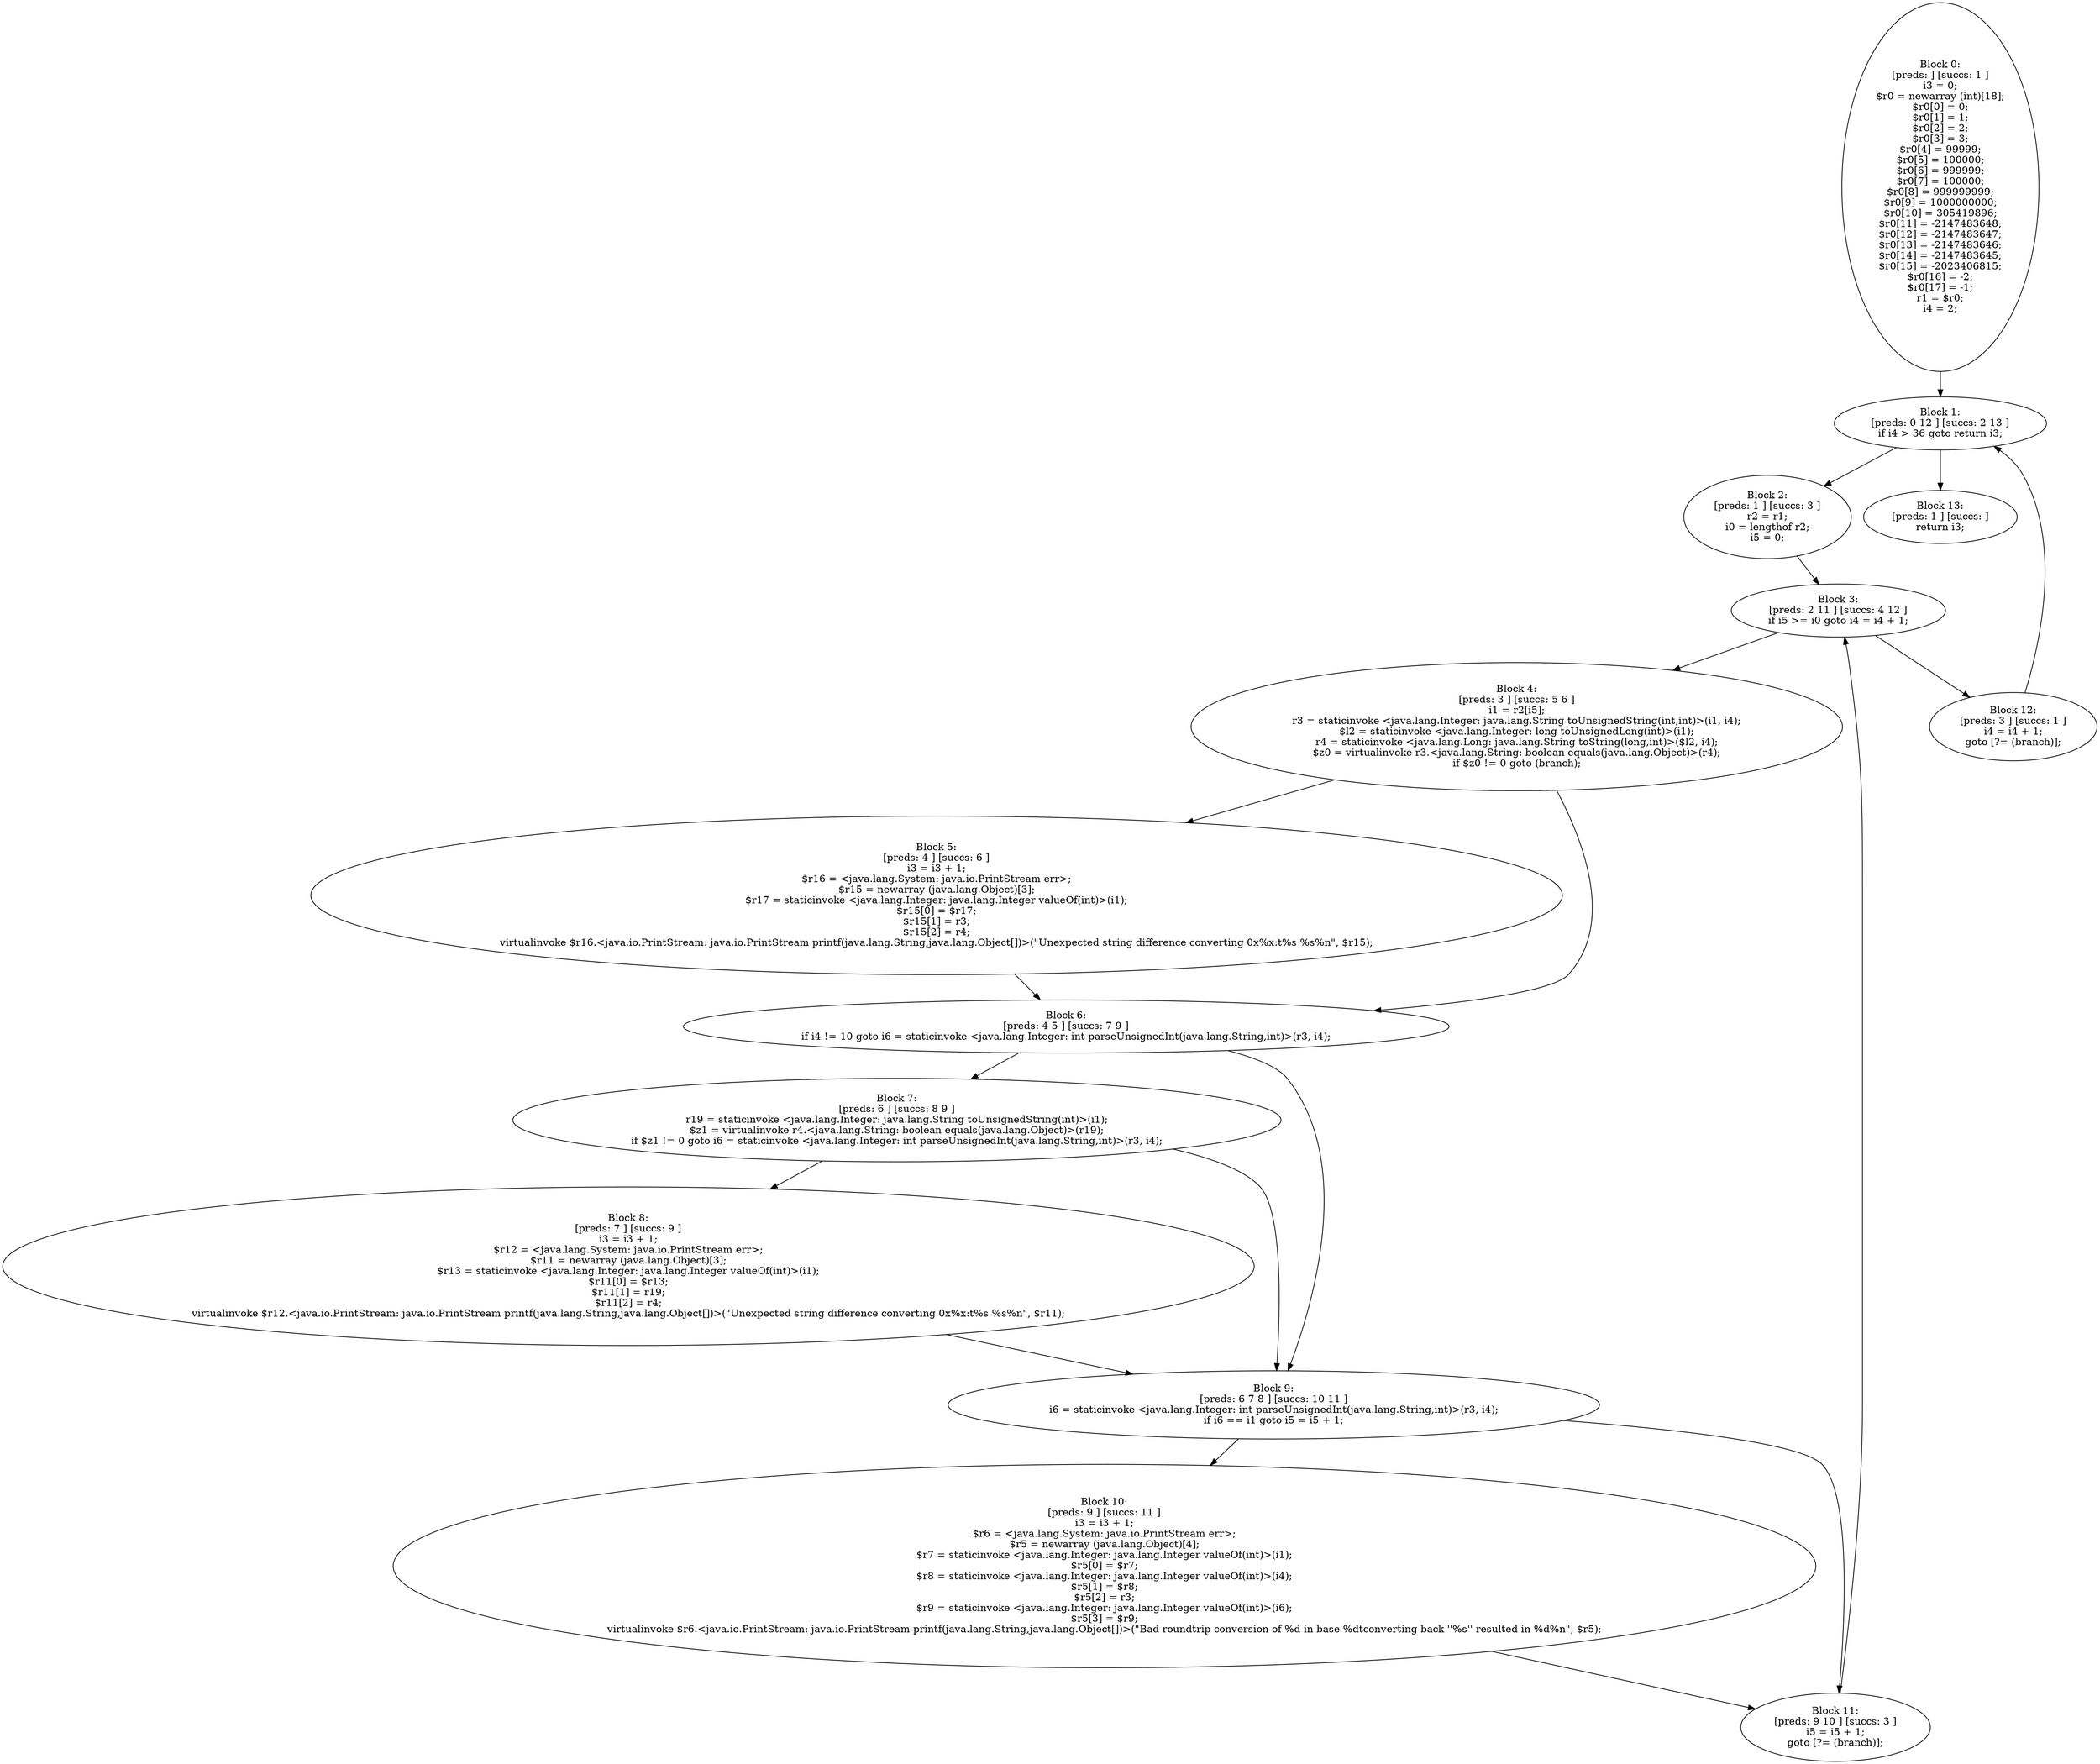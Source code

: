 digraph "unitGraph" {
    "Block 0:
[preds: ] [succs: 1 ]
i3 = 0;
$r0 = newarray (int)[18];
$r0[0] = 0;
$r0[1] = 1;
$r0[2] = 2;
$r0[3] = 3;
$r0[4] = 99999;
$r0[5] = 100000;
$r0[6] = 999999;
$r0[7] = 100000;
$r0[8] = 999999999;
$r0[9] = 1000000000;
$r0[10] = 305419896;
$r0[11] = -2147483648;
$r0[12] = -2147483647;
$r0[13] = -2147483646;
$r0[14] = -2147483645;
$r0[15] = -2023406815;
$r0[16] = -2;
$r0[17] = -1;
r1 = $r0;
i4 = 2;
"
    "Block 1:
[preds: 0 12 ] [succs: 2 13 ]
if i4 > 36 goto return i3;
"
    "Block 2:
[preds: 1 ] [succs: 3 ]
r2 = r1;
i0 = lengthof r2;
i5 = 0;
"
    "Block 3:
[preds: 2 11 ] [succs: 4 12 ]
if i5 >= i0 goto i4 = i4 + 1;
"
    "Block 4:
[preds: 3 ] [succs: 5 6 ]
i1 = r2[i5];
r3 = staticinvoke <java.lang.Integer: java.lang.String toUnsignedString(int,int)>(i1, i4);
$l2 = staticinvoke <java.lang.Integer: long toUnsignedLong(int)>(i1);
r4 = staticinvoke <java.lang.Long: java.lang.String toString(long,int)>($l2, i4);
$z0 = virtualinvoke r3.<java.lang.String: boolean equals(java.lang.Object)>(r4);
if $z0 != 0 goto (branch);
"
    "Block 5:
[preds: 4 ] [succs: 6 ]
i3 = i3 + 1;
$r16 = <java.lang.System: java.io.PrintStream err>;
$r15 = newarray (java.lang.Object)[3];
$r17 = staticinvoke <java.lang.Integer: java.lang.Integer valueOf(int)>(i1);
$r15[0] = $r17;
$r15[1] = r3;
$r15[2] = r4;
virtualinvoke $r16.<java.io.PrintStream: java.io.PrintStream printf(java.lang.String,java.lang.Object[])>(\"Unexpected string difference converting 0x%x:\t%s %s%n\", $r15);
"
    "Block 6:
[preds: 4 5 ] [succs: 7 9 ]
if i4 != 10 goto i6 = staticinvoke <java.lang.Integer: int parseUnsignedInt(java.lang.String,int)>(r3, i4);
"
    "Block 7:
[preds: 6 ] [succs: 8 9 ]
r19 = staticinvoke <java.lang.Integer: java.lang.String toUnsignedString(int)>(i1);
$z1 = virtualinvoke r4.<java.lang.String: boolean equals(java.lang.Object)>(r19);
if $z1 != 0 goto i6 = staticinvoke <java.lang.Integer: int parseUnsignedInt(java.lang.String,int)>(r3, i4);
"
    "Block 8:
[preds: 7 ] [succs: 9 ]
i3 = i3 + 1;
$r12 = <java.lang.System: java.io.PrintStream err>;
$r11 = newarray (java.lang.Object)[3];
$r13 = staticinvoke <java.lang.Integer: java.lang.Integer valueOf(int)>(i1);
$r11[0] = $r13;
$r11[1] = r19;
$r11[2] = r4;
virtualinvoke $r12.<java.io.PrintStream: java.io.PrintStream printf(java.lang.String,java.lang.Object[])>(\"Unexpected string difference converting 0x%x:\t%s %s%n\", $r11);
"
    "Block 9:
[preds: 6 7 8 ] [succs: 10 11 ]
i6 = staticinvoke <java.lang.Integer: int parseUnsignedInt(java.lang.String,int)>(r3, i4);
if i6 == i1 goto i5 = i5 + 1;
"
    "Block 10:
[preds: 9 ] [succs: 11 ]
i3 = i3 + 1;
$r6 = <java.lang.System: java.io.PrintStream err>;
$r5 = newarray (java.lang.Object)[4];
$r7 = staticinvoke <java.lang.Integer: java.lang.Integer valueOf(int)>(i1);
$r5[0] = $r7;
$r8 = staticinvoke <java.lang.Integer: java.lang.Integer valueOf(int)>(i4);
$r5[1] = $r8;
$r5[2] = r3;
$r9 = staticinvoke <java.lang.Integer: java.lang.Integer valueOf(int)>(i6);
$r5[3] = $r9;
virtualinvoke $r6.<java.io.PrintStream: java.io.PrintStream printf(java.lang.String,java.lang.Object[])>(\"Bad roundtrip conversion of %d in base %d\tconverting back \'\'%s\'\' resulted in %d%n\", $r5);
"
    "Block 11:
[preds: 9 10 ] [succs: 3 ]
i5 = i5 + 1;
goto [?= (branch)];
"
    "Block 12:
[preds: 3 ] [succs: 1 ]
i4 = i4 + 1;
goto [?= (branch)];
"
    "Block 13:
[preds: 1 ] [succs: ]
return i3;
"
    "Block 0:
[preds: ] [succs: 1 ]
i3 = 0;
$r0 = newarray (int)[18];
$r0[0] = 0;
$r0[1] = 1;
$r0[2] = 2;
$r0[3] = 3;
$r0[4] = 99999;
$r0[5] = 100000;
$r0[6] = 999999;
$r0[7] = 100000;
$r0[8] = 999999999;
$r0[9] = 1000000000;
$r0[10] = 305419896;
$r0[11] = -2147483648;
$r0[12] = -2147483647;
$r0[13] = -2147483646;
$r0[14] = -2147483645;
$r0[15] = -2023406815;
$r0[16] = -2;
$r0[17] = -1;
r1 = $r0;
i4 = 2;
"->"Block 1:
[preds: 0 12 ] [succs: 2 13 ]
if i4 > 36 goto return i3;
";
    "Block 1:
[preds: 0 12 ] [succs: 2 13 ]
if i4 > 36 goto return i3;
"->"Block 2:
[preds: 1 ] [succs: 3 ]
r2 = r1;
i0 = lengthof r2;
i5 = 0;
";
    "Block 1:
[preds: 0 12 ] [succs: 2 13 ]
if i4 > 36 goto return i3;
"->"Block 13:
[preds: 1 ] [succs: ]
return i3;
";
    "Block 2:
[preds: 1 ] [succs: 3 ]
r2 = r1;
i0 = lengthof r2;
i5 = 0;
"->"Block 3:
[preds: 2 11 ] [succs: 4 12 ]
if i5 >= i0 goto i4 = i4 + 1;
";
    "Block 3:
[preds: 2 11 ] [succs: 4 12 ]
if i5 >= i0 goto i4 = i4 + 1;
"->"Block 4:
[preds: 3 ] [succs: 5 6 ]
i1 = r2[i5];
r3 = staticinvoke <java.lang.Integer: java.lang.String toUnsignedString(int,int)>(i1, i4);
$l2 = staticinvoke <java.lang.Integer: long toUnsignedLong(int)>(i1);
r4 = staticinvoke <java.lang.Long: java.lang.String toString(long,int)>($l2, i4);
$z0 = virtualinvoke r3.<java.lang.String: boolean equals(java.lang.Object)>(r4);
if $z0 != 0 goto (branch);
";
    "Block 3:
[preds: 2 11 ] [succs: 4 12 ]
if i5 >= i0 goto i4 = i4 + 1;
"->"Block 12:
[preds: 3 ] [succs: 1 ]
i4 = i4 + 1;
goto [?= (branch)];
";
    "Block 4:
[preds: 3 ] [succs: 5 6 ]
i1 = r2[i5];
r3 = staticinvoke <java.lang.Integer: java.lang.String toUnsignedString(int,int)>(i1, i4);
$l2 = staticinvoke <java.lang.Integer: long toUnsignedLong(int)>(i1);
r4 = staticinvoke <java.lang.Long: java.lang.String toString(long,int)>($l2, i4);
$z0 = virtualinvoke r3.<java.lang.String: boolean equals(java.lang.Object)>(r4);
if $z0 != 0 goto (branch);
"->"Block 5:
[preds: 4 ] [succs: 6 ]
i3 = i3 + 1;
$r16 = <java.lang.System: java.io.PrintStream err>;
$r15 = newarray (java.lang.Object)[3];
$r17 = staticinvoke <java.lang.Integer: java.lang.Integer valueOf(int)>(i1);
$r15[0] = $r17;
$r15[1] = r3;
$r15[2] = r4;
virtualinvoke $r16.<java.io.PrintStream: java.io.PrintStream printf(java.lang.String,java.lang.Object[])>(\"Unexpected string difference converting 0x%x:\t%s %s%n\", $r15);
";
    "Block 4:
[preds: 3 ] [succs: 5 6 ]
i1 = r2[i5];
r3 = staticinvoke <java.lang.Integer: java.lang.String toUnsignedString(int,int)>(i1, i4);
$l2 = staticinvoke <java.lang.Integer: long toUnsignedLong(int)>(i1);
r4 = staticinvoke <java.lang.Long: java.lang.String toString(long,int)>($l2, i4);
$z0 = virtualinvoke r3.<java.lang.String: boolean equals(java.lang.Object)>(r4);
if $z0 != 0 goto (branch);
"->"Block 6:
[preds: 4 5 ] [succs: 7 9 ]
if i4 != 10 goto i6 = staticinvoke <java.lang.Integer: int parseUnsignedInt(java.lang.String,int)>(r3, i4);
";
    "Block 5:
[preds: 4 ] [succs: 6 ]
i3 = i3 + 1;
$r16 = <java.lang.System: java.io.PrintStream err>;
$r15 = newarray (java.lang.Object)[3];
$r17 = staticinvoke <java.lang.Integer: java.lang.Integer valueOf(int)>(i1);
$r15[0] = $r17;
$r15[1] = r3;
$r15[2] = r4;
virtualinvoke $r16.<java.io.PrintStream: java.io.PrintStream printf(java.lang.String,java.lang.Object[])>(\"Unexpected string difference converting 0x%x:\t%s %s%n\", $r15);
"->"Block 6:
[preds: 4 5 ] [succs: 7 9 ]
if i4 != 10 goto i6 = staticinvoke <java.lang.Integer: int parseUnsignedInt(java.lang.String,int)>(r3, i4);
";
    "Block 6:
[preds: 4 5 ] [succs: 7 9 ]
if i4 != 10 goto i6 = staticinvoke <java.lang.Integer: int parseUnsignedInt(java.lang.String,int)>(r3, i4);
"->"Block 7:
[preds: 6 ] [succs: 8 9 ]
r19 = staticinvoke <java.lang.Integer: java.lang.String toUnsignedString(int)>(i1);
$z1 = virtualinvoke r4.<java.lang.String: boolean equals(java.lang.Object)>(r19);
if $z1 != 0 goto i6 = staticinvoke <java.lang.Integer: int parseUnsignedInt(java.lang.String,int)>(r3, i4);
";
    "Block 6:
[preds: 4 5 ] [succs: 7 9 ]
if i4 != 10 goto i6 = staticinvoke <java.lang.Integer: int parseUnsignedInt(java.lang.String,int)>(r3, i4);
"->"Block 9:
[preds: 6 7 8 ] [succs: 10 11 ]
i6 = staticinvoke <java.lang.Integer: int parseUnsignedInt(java.lang.String,int)>(r3, i4);
if i6 == i1 goto i5 = i5 + 1;
";
    "Block 7:
[preds: 6 ] [succs: 8 9 ]
r19 = staticinvoke <java.lang.Integer: java.lang.String toUnsignedString(int)>(i1);
$z1 = virtualinvoke r4.<java.lang.String: boolean equals(java.lang.Object)>(r19);
if $z1 != 0 goto i6 = staticinvoke <java.lang.Integer: int parseUnsignedInt(java.lang.String,int)>(r3, i4);
"->"Block 8:
[preds: 7 ] [succs: 9 ]
i3 = i3 + 1;
$r12 = <java.lang.System: java.io.PrintStream err>;
$r11 = newarray (java.lang.Object)[3];
$r13 = staticinvoke <java.lang.Integer: java.lang.Integer valueOf(int)>(i1);
$r11[0] = $r13;
$r11[1] = r19;
$r11[2] = r4;
virtualinvoke $r12.<java.io.PrintStream: java.io.PrintStream printf(java.lang.String,java.lang.Object[])>(\"Unexpected string difference converting 0x%x:\t%s %s%n\", $r11);
";
    "Block 7:
[preds: 6 ] [succs: 8 9 ]
r19 = staticinvoke <java.lang.Integer: java.lang.String toUnsignedString(int)>(i1);
$z1 = virtualinvoke r4.<java.lang.String: boolean equals(java.lang.Object)>(r19);
if $z1 != 0 goto i6 = staticinvoke <java.lang.Integer: int parseUnsignedInt(java.lang.String,int)>(r3, i4);
"->"Block 9:
[preds: 6 7 8 ] [succs: 10 11 ]
i6 = staticinvoke <java.lang.Integer: int parseUnsignedInt(java.lang.String,int)>(r3, i4);
if i6 == i1 goto i5 = i5 + 1;
";
    "Block 8:
[preds: 7 ] [succs: 9 ]
i3 = i3 + 1;
$r12 = <java.lang.System: java.io.PrintStream err>;
$r11 = newarray (java.lang.Object)[3];
$r13 = staticinvoke <java.lang.Integer: java.lang.Integer valueOf(int)>(i1);
$r11[0] = $r13;
$r11[1] = r19;
$r11[2] = r4;
virtualinvoke $r12.<java.io.PrintStream: java.io.PrintStream printf(java.lang.String,java.lang.Object[])>(\"Unexpected string difference converting 0x%x:\t%s %s%n\", $r11);
"->"Block 9:
[preds: 6 7 8 ] [succs: 10 11 ]
i6 = staticinvoke <java.lang.Integer: int parseUnsignedInt(java.lang.String,int)>(r3, i4);
if i6 == i1 goto i5 = i5 + 1;
";
    "Block 9:
[preds: 6 7 8 ] [succs: 10 11 ]
i6 = staticinvoke <java.lang.Integer: int parseUnsignedInt(java.lang.String,int)>(r3, i4);
if i6 == i1 goto i5 = i5 + 1;
"->"Block 10:
[preds: 9 ] [succs: 11 ]
i3 = i3 + 1;
$r6 = <java.lang.System: java.io.PrintStream err>;
$r5 = newarray (java.lang.Object)[4];
$r7 = staticinvoke <java.lang.Integer: java.lang.Integer valueOf(int)>(i1);
$r5[0] = $r7;
$r8 = staticinvoke <java.lang.Integer: java.lang.Integer valueOf(int)>(i4);
$r5[1] = $r8;
$r5[2] = r3;
$r9 = staticinvoke <java.lang.Integer: java.lang.Integer valueOf(int)>(i6);
$r5[3] = $r9;
virtualinvoke $r6.<java.io.PrintStream: java.io.PrintStream printf(java.lang.String,java.lang.Object[])>(\"Bad roundtrip conversion of %d in base %d\tconverting back \'\'%s\'\' resulted in %d%n\", $r5);
";
    "Block 9:
[preds: 6 7 8 ] [succs: 10 11 ]
i6 = staticinvoke <java.lang.Integer: int parseUnsignedInt(java.lang.String,int)>(r3, i4);
if i6 == i1 goto i5 = i5 + 1;
"->"Block 11:
[preds: 9 10 ] [succs: 3 ]
i5 = i5 + 1;
goto [?= (branch)];
";
    "Block 10:
[preds: 9 ] [succs: 11 ]
i3 = i3 + 1;
$r6 = <java.lang.System: java.io.PrintStream err>;
$r5 = newarray (java.lang.Object)[4];
$r7 = staticinvoke <java.lang.Integer: java.lang.Integer valueOf(int)>(i1);
$r5[0] = $r7;
$r8 = staticinvoke <java.lang.Integer: java.lang.Integer valueOf(int)>(i4);
$r5[1] = $r8;
$r5[2] = r3;
$r9 = staticinvoke <java.lang.Integer: java.lang.Integer valueOf(int)>(i6);
$r5[3] = $r9;
virtualinvoke $r6.<java.io.PrintStream: java.io.PrintStream printf(java.lang.String,java.lang.Object[])>(\"Bad roundtrip conversion of %d in base %d\tconverting back \'\'%s\'\' resulted in %d%n\", $r5);
"->"Block 11:
[preds: 9 10 ] [succs: 3 ]
i5 = i5 + 1;
goto [?= (branch)];
";
    "Block 11:
[preds: 9 10 ] [succs: 3 ]
i5 = i5 + 1;
goto [?= (branch)];
"->"Block 3:
[preds: 2 11 ] [succs: 4 12 ]
if i5 >= i0 goto i4 = i4 + 1;
";
    "Block 12:
[preds: 3 ] [succs: 1 ]
i4 = i4 + 1;
goto [?= (branch)];
"->"Block 1:
[preds: 0 12 ] [succs: 2 13 ]
if i4 > 36 goto return i3;
";
}
